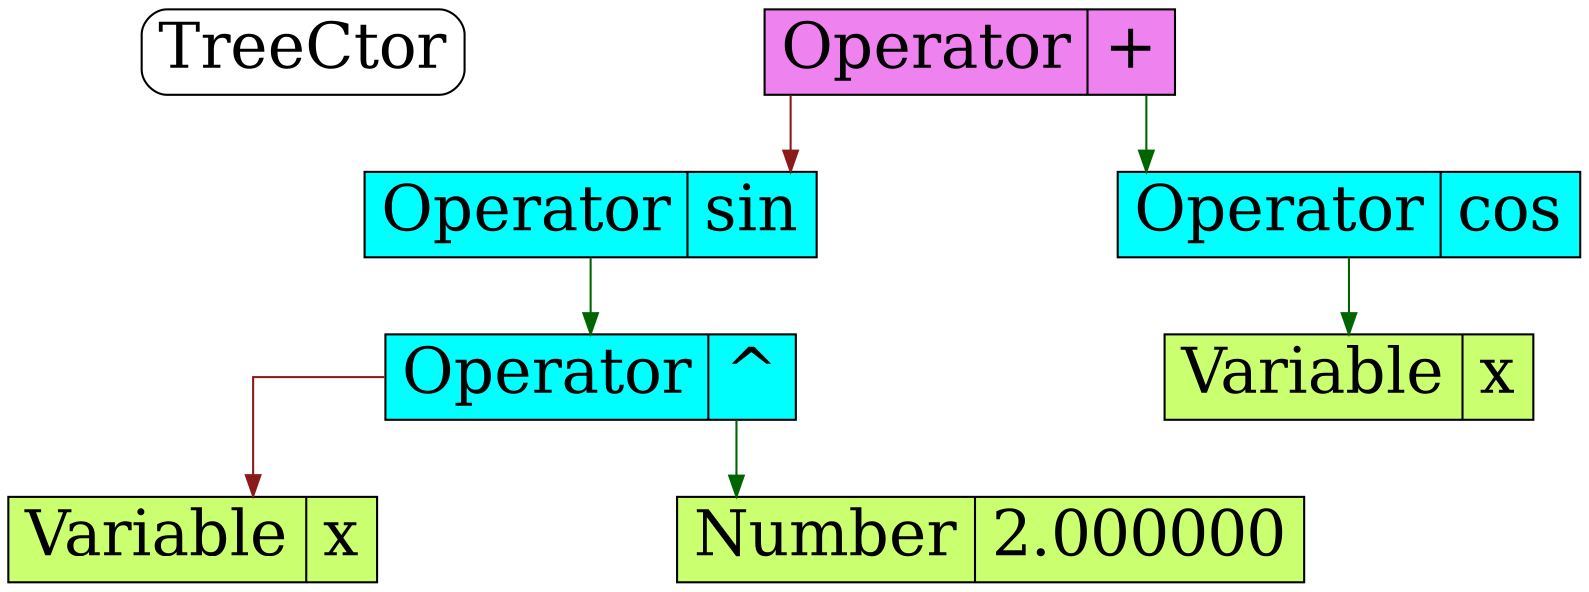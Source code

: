 digraph{
nodesep = 2;
splines = "ortho";
node [ shape=record, style = rounded, fontsize = 30];
cell_func [label = "TreeCtor"]cell_6 [label = "Operator|+"
 style = filled
 fillcolor = violet ]
cell_0 [label = "Operator|sin"
 style = filled
 fillcolor = cyan1 
]
cell_6->cell_0[color = firebrick4]
cell_3 [label = "Operator|^"
 style = filled
 fillcolor = cyan1 
]
cell_0->cell_3[color = darkgreen]
cell_1 [label = "Variable|x"
 style = filled
 fillcolor = darkolivegreen1 
]
cell_3->cell_1[color = firebrick4]
cell_2 [label = "Number|2.000000"
 style = filled
 fillcolor = darkolivegreen1 
]
cell_3->cell_2[color = darkgreen]
cell_4 [label = "Operator|cos"
 style = filled
 fillcolor = cyan1 
]
cell_6->cell_4[color = darkgreen]
cell_5 [label = "Variable|x"
 style = filled
 fillcolor = darkolivegreen1 
]
cell_4->cell_5[color = darkgreen]
}